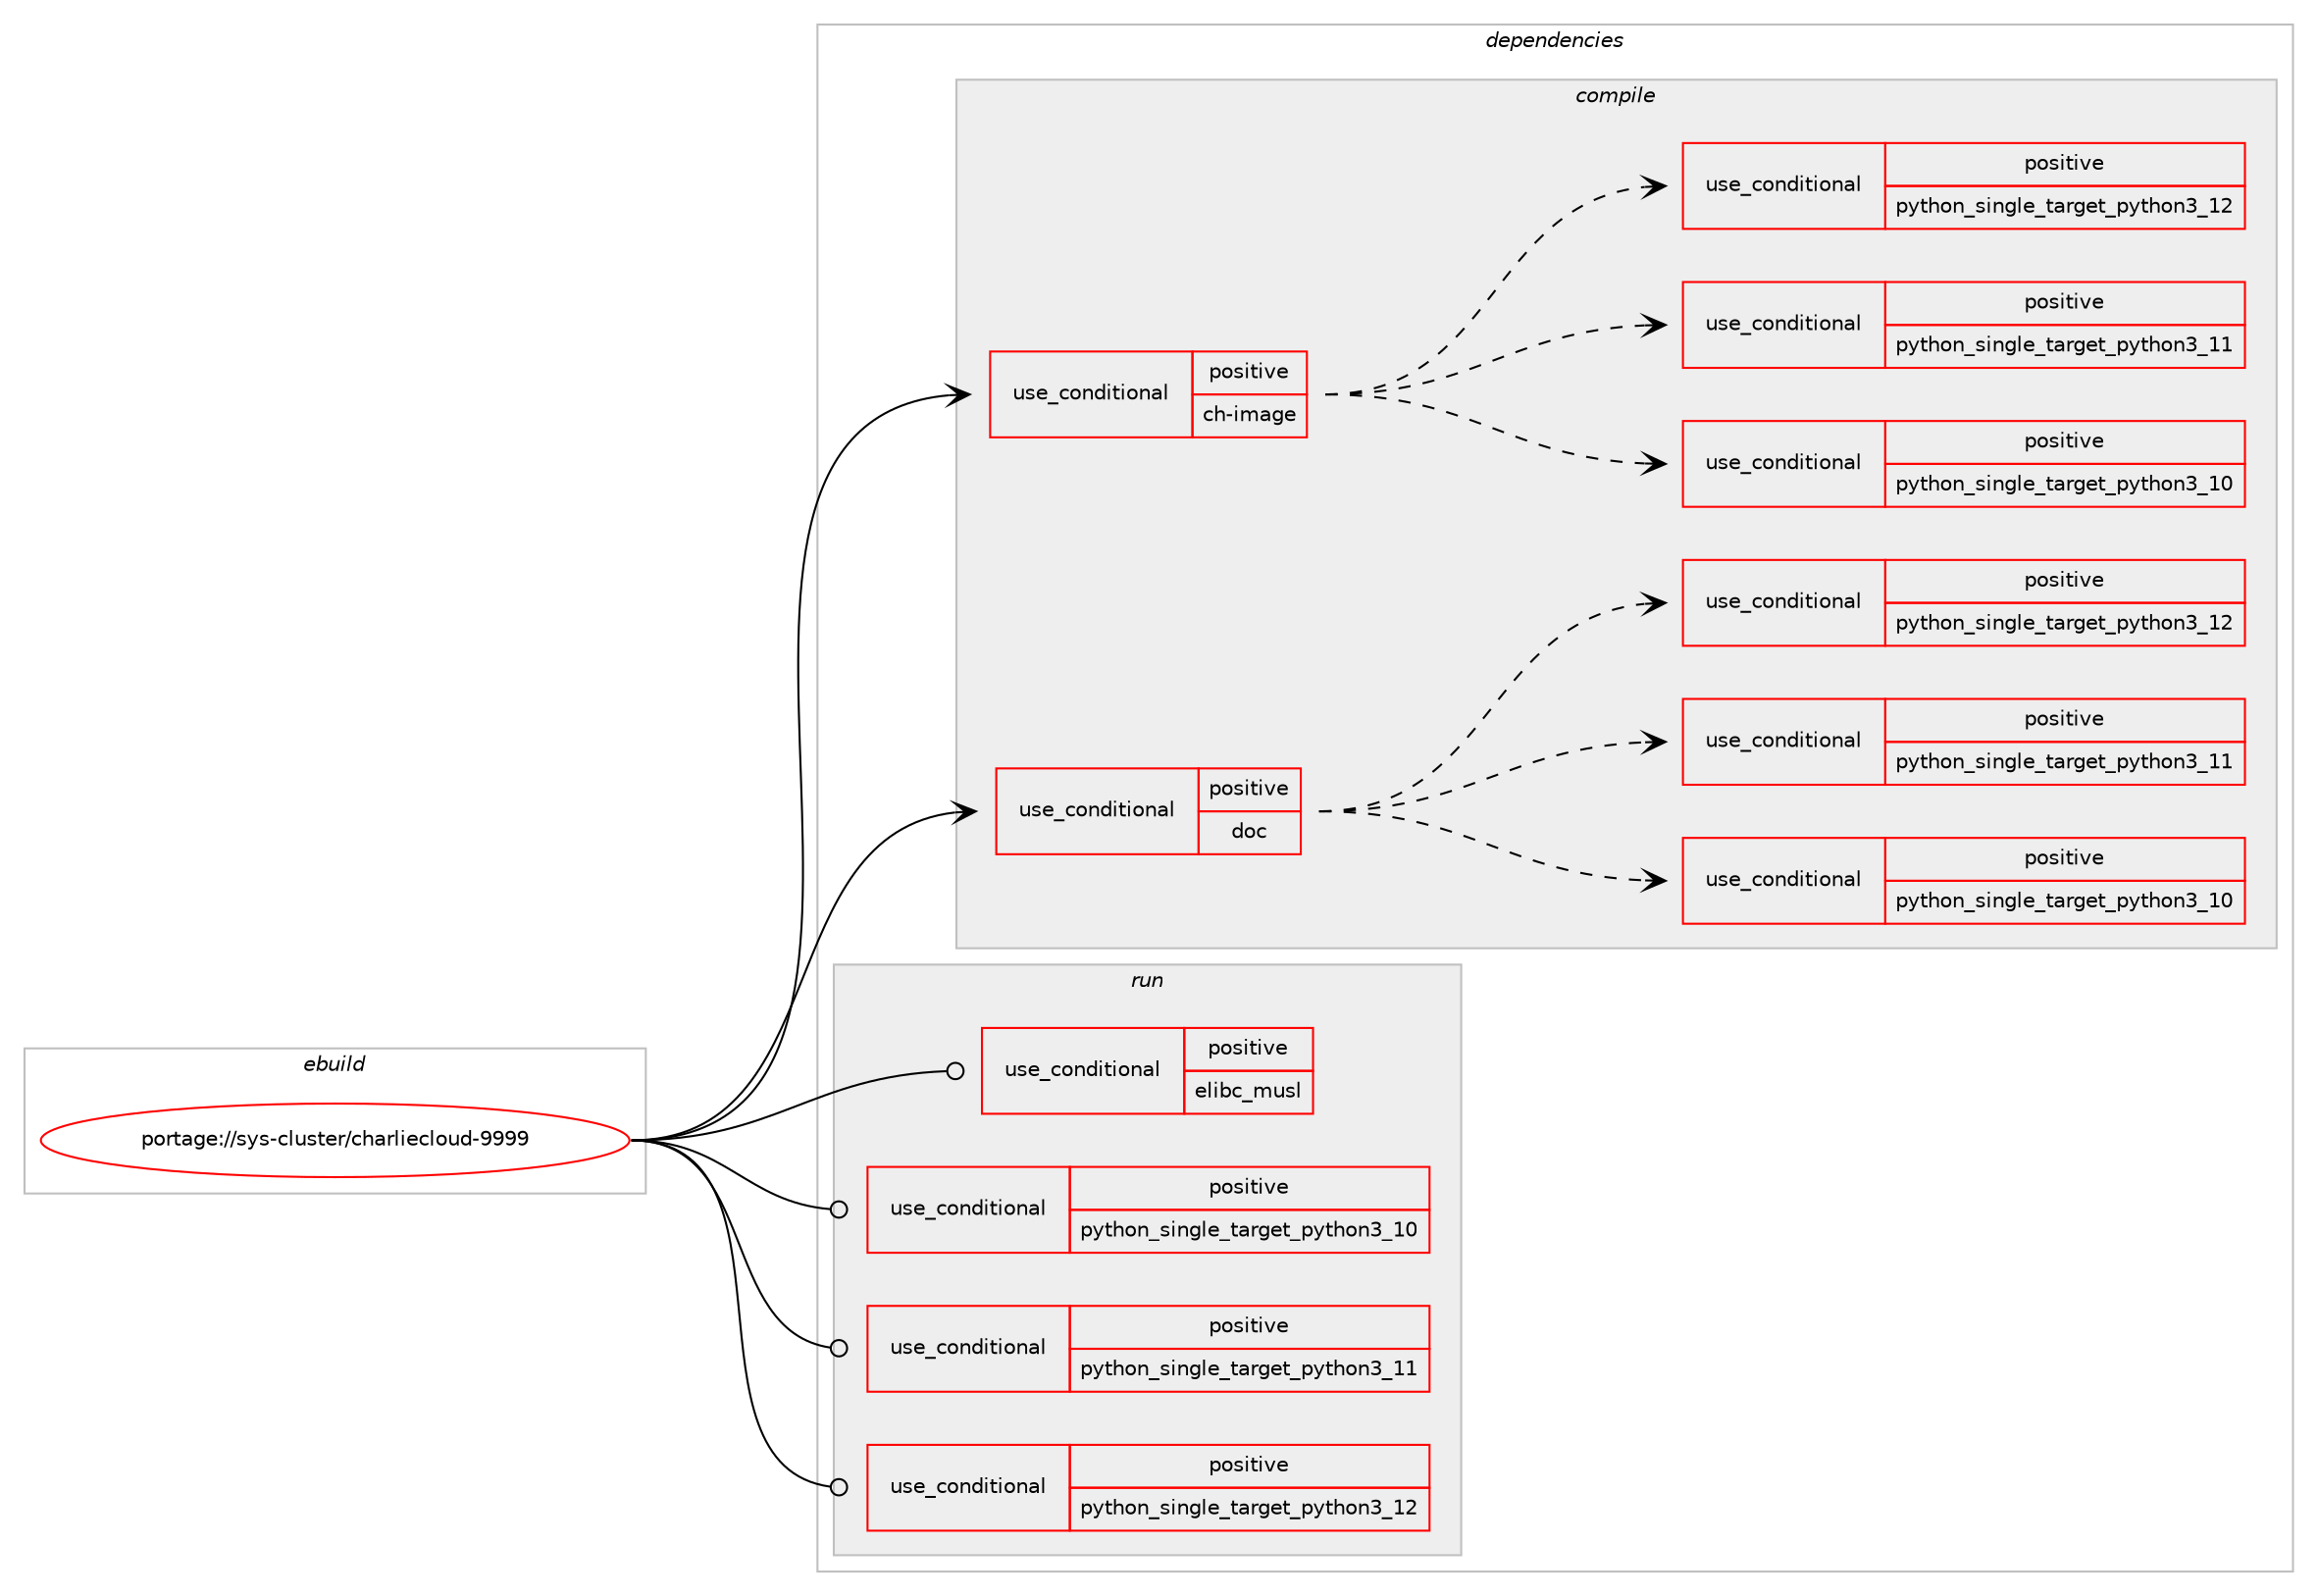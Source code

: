 digraph prolog {

# *************
# Graph options
# *************

newrank=true;
concentrate=true;
compound=true;
graph [rankdir=LR,fontname=Helvetica,fontsize=10,ranksep=1.5];#, ranksep=2.5, nodesep=0.2];
edge  [arrowhead=vee];
node  [fontname=Helvetica,fontsize=10];

# **********
# The ebuild
# **********

subgraph cluster_leftcol {
color=gray;
rank=same;
label=<<i>ebuild</i>>;
id [label="portage://sys-cluster/charliecloud-9999", color=red, width=4, href="../sys-cluster/charliecloud-9999.svg"];
}

# ****************
# The dependencies
# ****************

subgraph cluster_midcol {
color=gray;
label=<<i>dependencies</i>>;
subgraph cluster_compile {
fillcolor="#eeeeee";
style=filled;
label=<<i>compile</i>>;
subgraph cond12238 {
dependency17596 [label=<<TABLE BORDER="0" CELLBORDER="1" CELLSPACING="0" CELLPADDING="4"><TR><TD ROWSPAN="3" CELLPADDING="10">use_conditional</TD></TR><TR><TD>positive</TD></TR><TR><TD>ch-image</TD></TR></TABLE>>, shape=none, color=red];
subgraph cond12239 {
dependency17597 [label=<<TABLE BORDER="0" CELLBORDER="1" CELLSPACING="0" CELLPADDING="4"><TR><TD ROWSPAN="3" CELLPADDING="10">use_conditional</TD></TR><TR><TD>positive</TD></TR><TR><TD>python_single_target_python3_10</TD></TR></TABLE>>, shape=none, color=red];
# *** BEGIN UNKNOWN DEPENDENCY TYPE (TODO) ***
# dependency17597 -> package_dependency(portage://sys-cluster/charliecloud-9999,install,no,dev-python,lark,none,[,,],[],[use(enable(python_targets_python3_10),negative)])
# *** END UNKNOWN DEPENDENCY TYPE (TODO) ***

# *** BEGIN UNKNOWN DEPENDENCY TYPE (TODO) ***
# dependency17597 -> package_dependency(portage://sys-cluster/charliecloud-9999,install,no,dev-python,requests,none,[,,],[],[use(enable(python_targets_python3_10),negative)])
# *** END UNKNOWN DEPENDENCY TYPE (TODO) ***

}
dependency17596:e -> dependency17597:w [weight=20,style="dashed",arrowhead="vee"];
subgraph cond12240 {
dependency17598 [label=<<TABLE BORDER="0" CELLBORDER="1" CELLSPACING="0" CELLPADDING="4"><TR><TD ROWSPAN="3" CELLPADDING="10">use_conditional</TD></TR><TR><TD>positive</TD></TR><TR><TD>python_single_target_python3_11</TD></TR></TABLE>>, shape=none, color=red];
# *** BEGIN UNKNOWN DEPENDENCY TYPE (TODO) ***
# dependency17598 -> package_dependency(portage://sys-cluster/charliecloud-9999,install,no,dev-python,lark,none,[,,],[],[use(enable(python_targets_python3_11),negative)])
# *** END UNKNOWN DEPENDENCY TYPE (TODO) ***

# *** BEGIN UNKNOWN DEPENDENCY TYPE (TODO) ***
# dependency17598 -> package_dependency(portage://sys-cluster/charliecloud-9999,install,no,dev-python,requests,none,[,,],[],[use(enable(python_targets_python3_11),negative)])
# *** END UNKNOWN DEPENDENCY TYPE (TODO) ***

}
dependency17596:e -> dependency17598:w [weight=20,style="dashed",arrowhead="vee"];
subgraph cond12241 {
dependency17599 [label=<<TABLE BORDER="0" CELLBORDER="1" CELLSPACING="0" CELLPADDING="4"><TR><TD ROWSPAN="3" CELLPADDING="10">use_conditional</TD></TR><TR><TD>positive</TD></TR><TR><TD>python_single_target_python3_12</TD></TR></TABLE>>, shape=none, color=red];
# *** BEGIN UNKNOWN DEPENDENCY TYPE (TODO) ***
# dependency17599 -> package_dependency(portage://sys-cluster/charliecloud-9999,install,no,dev-python,lark,none,[,,],[],[use(enable(python_targets_python3_12),negative)])
# *** END UNKNOWN DEPENDENCY TYPE (TODO) ***

# *** BEGIN UNKNOWN DEPENDENCY TYPE (TODO) ***
# dependency17599 -> package_dependency(portage://sys-cluster/charliecloud-9999,install,no,dev-python,requests,none,[,,],[],[use(enable(python_targets_python3_12),negative)])
# *** END UNKNOWN DEPENDENCY TYPE (TODO) ***

}
dependency17596:e -> dependency17599:w [weight=20,style="dashed",arrowhead="vee"];
# *** BEGIN UNKNOWN DEPENDENCY TYPE (TODO) ***
# dependency17596 -> package_dependency(portage://sys-cluster/charliecloud-9999,install,no,dev-vcs,git,none,[,,],[],[])
# *** END UNKNOWN DEPENDENCY TYPE (TODO) ***

# *** BEGIN UNKNOWN DEPENDENCY TYPE (TODO) ***
# dependency17596 -> package_dependency(portage://sys-cluster/charliecloud-9999,install,no,net-misc,rsync,none,[,,],[],[])
# *** END UNKNOWN DEPENDENCY TYPE (TODO) ***

}
id:e -> dependency17596:w [weight=20,style="solid",arrowhead="vee"];
subgraph cond12242 {
dependency17600 [label=<<TABLE BORDER="0" CELLBORDER="1" CELLSPACING="0" CELLPADDING="4"><TR><TD ROWSPAN="3" CELLPADDING="10">use_conditional</TD></TR><TR><TD>positive</TD></TR><TR><TD>doc</TD></TR></TABLE>>, shape=none, color=red];
subgraph cond12243 {
dependency17601 [label=<<TABLE BORDER="0" CELLBORDER="1" CELLSPACING="0" CELLPADDING="4"><TR><TD ROWSPAN="3" CELLPADDING="10">use_conditional</TD></TR><TR><TD>positive</TD></TR><TR><TD>python_single_target_python3_10</TD></TR></TABLE>>, shape=none, color=red];
# *** BEGIN UNKNOWN DEPENDENCY TYPE (TODO) ***
# dependency17601 -> package_dependency(portage://sys-cluster/charliecloud-9999,install,no,dev-python,sphinx,none,[,,],[],[use(enable(python_targets_python3_10),negative)])
# *** END UNKNOWN DEPENDENCY TYPE (TODO) ***

# *** BEGIN UNKNOWN DEPENDENCY TYPE (TODO) ***
# dependency17601 -> package_dependency(portage://sys-cluster/charliecloud-9999,install,no,dev-python,sphinx-rtd-theme,none,[,,],[],[use(enable(python_targets_python3_10),negative)])
# *** END UNKNOWN DEPENDENCY TYPE (TODO) ***

}
dependency17600:e -> dependency17601:w [weight=20,style="dashed",arrowhead="vee"];
subgraph cond12244 {
dependency17602 [label=<<TABLE BORDER="0" CELLBORDER="1" CELLSPACING="0" CELLPADDING="4"><TR><TD ROWSPAN="3" CELLPADDING="10">use_conditional</TD></TR><TR><TD>positive</TD></TR><TR><TD>python_single_target_python3_11</TD></TR></TABLE>>, shape=none, color=red];
# *** BEGIN UNKNOWN DEPENDENCY TYPE (TODO) ***
# dependency17602 -> package_dependency(portage://sys-cluster/charliecloud-9999,install,no,dev-python,sphinx,none,[,,],[],[use(enable(python_targets_python3_11),negative)])
# *** END UNKNOWN DEPENDENCY TYPE (TODO) ***

# *** BEGIN UNKNOWN DEPENDENCY TYPE (TODO) ***
# dependency17602 -> package_dependency(portage://sys-cluster/charliecloud-9999,install,no,dev-python,sphinx-rtd-theme,none,[,,],[],[use(enable(python_targets_python3_11),negative)])
# *** END UNKNOWN DEPENDENCY TYPE (TODO) ***

}
dependency17600:e -> dependency17602:w [weight=20,style="dashed",arrowhead="vee"];
subgraph cond12245 {
dependency17603 [label=<<TABLE BORDER="0" CELLBORDER="1" CELLSPACING="0" CELLPADDING="4"><TR><TD ROWSPAN="3" CELLPADDING="10">use_conditional</TD></TR><TR><TD>positive</TD></TR><TR><TD>python_single_target_python3_12</TD></TR></TABLE>>, shape=none, color=red];
# *** BEGIN UNKNOWN DEPENDENCY TYPE (TODO) ***
# dependency17603 -> package_dependency(portage://sys-cluster/charliecloud-9999,install,no,dev-python,sphinx,none,[,,],[],[use(enable(python_targets_python3_12),negative)])
# *** END UNKNOWN DEPENDENCY TYPE (TODO) ***

# *** BEGIN UNKNOWN DEPENDENCY TYPE (TODO) ***
# dependency17603 -> package_dependency(portage://sys-cluster/charliecloud-9999,install,no,dev-python,sphinx-rtd-theme,none,[,,],[],[use(enable(python_targets_python3_12),negative)])
# *** END UNKNOWN DEPENDENCY TYPE (TODO) ***

}
dependency17600:e -> dependency17603:w [weight=20,style="dashed",arrowhead="vee"];
# *** BEGIN UNKNOWN DEPENDENCY TYPE (TODO) ***
# dependency17600 -> package_dependency(portage://sys-cluster/charliecloud-9999,install,no,net-misc,rsync,none,[,,],[],[])
# *** END UNKNOWN DEPENDENCY TYPE (TODO) ***

}
id:e -> dependency17600:w [weight=20,style="solid",arrowhead="vee"];
}
subgraph cluster_compileandrun {
fillcolor="#eeeeee";
style=filled;
label=<<i>compile and run</i>>;
}
subgraph cluster_run {
fillcolor="#eeeeee";
style=filled;
label=<<i>run</i>>;
subgraph cond12246 {
dependency17604 [label=<<TABLE BORDER="0" CELLBORDER="1" CELLSPACING="0" CELLPADDING="4"><TR><TD ROWSPAN="3" CELLPADDING="10">use_conditional</TD></TR><TR><TD>positive</TD></TR><TR><TD>elibc_musl</TD></TR></TABLE>>, shape=none, color=red];
# *** BEGIN UNKNOWN DEPENDENCY TYPE (TODO) ***
# dependency17604 -> package_dependency(portage://sys-cluster/charliecloud-9999,run,no,sys-libs,argp-standalone,none,[,,],[],[])
# *** END UNKNOWN DEPENDENCY TYPE (TODO) ***

}
id:e -> dependency17604:w [weight=20,style="solid",arrowhead="odot"];
subgraph cond12247 {
dependency17605 [label=<<TABLE BORDER="0" CELLBORDER="1" CELLSPACING="0" CELLPADDING="4"><TR><TD ROWSPAN="3" CELLPADDING="10">use_conditional</TD></TR><TR><TD>positive</TD></TR><TR><TD>python_single_target_python3_10</TD></TR></TABLE>>, shape=none, color=red];
# *** BEGIN UNKNOWN DEPENDENCY TYPE (TODO) ***
# dependency17605 -> package_dependency(portage://sys-cluster/charliecloud-9999,run,no,dev-lang,python,none,[,,],[slot(3.10)],[])
# *** END UNKNOWN DEPENDENCY TYPE (TODO) ***

}
id:e -> dependency17605:w [weight=20,style="solid",arrowhead="odot"];
subgraph cond12248 {
dependency17606 [label=<<TABLE BORDER="0" CELLBORDER="1" CELLSPACING="0" CELLPADDING="4"><TR><TD ROWSPAN="3" CELLPADDING="10">use_conditional</TD></TR><TR><TD>positive</TD></TR><TR><TD>python_single_target_python3_11</TD></TR></TABLE>>, shape=none, color=red];
# *** BEGIN UNKNOWN DEPENDENCY TYPE (TODO) ***
# dependency17606 -> package_dependency(portage://sys-cluster/charliecloud-9999,run,no,dev-lang,python,none,[,,],[slot(3.11)],[])
# *** END UNKNOWN DEPENDENCY TYPE (TODO) ***

}
id:e -> dependency17606:w [weight=20,style="solid",arrowhead="odot"];
subgraph cond12249 {
dependency17607 [label=<<TABLE BORDER="0" CELLBORDER="1" CELLSPACING="0" CELLPADDING="4"><TR><TD ROWSPAN="3" CELLPADDING="10">use_conditional</TD></TR><TR><TD>positive</TD></TR><TR><TD>python_single_target_python3_12</TD></TR></TABLE>>, shape=none, color=red];
# *** BEGIN UNKNOWN DEPENDENCY TYPE (TODO) ***
# dependency17607 -> package_dependency(portage://sys-cluster/charliecloud-9999,run,no,dev-lang,python,none,[,,],[slot(3.12)],[])
# *** END UNKNOWN DEPENDENCY TYPE (TODO) ***

}
id:e -> dependency17607:w [weight=20,style="solid",arrowhead="odot"];
}
}

# **************
# The candidates
# **************

subgraph cluster_choices {
rank=same;
color=gray;
label=<<i>candidates</i>>;

}

}
